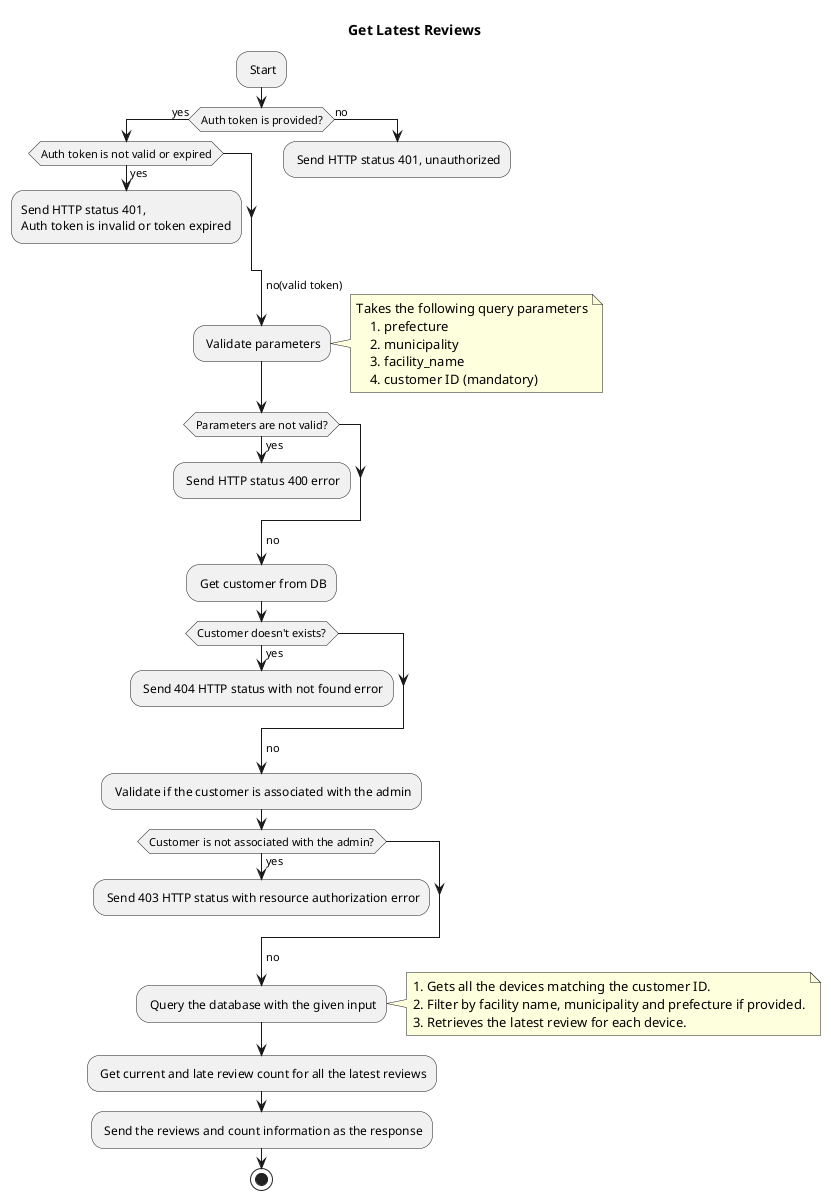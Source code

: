 @startuml latest-review
title Get Latest Reviews

: Start;
if (Auth token is provided?) then (yes)
    if (Auth token is not valid or expired) then (yes)
        :Send HTTP status 401,
        Auth token is invalid or token expired;
        kill
    endif
else (no)
    : Send HTTP status 401, unauthorized;
    kill
endif
->no(valid token);
: Validate parameters;
note right
    Takes the following query parameters
        1. prefecture
        2. municipality
        3. facility_name
        4. customer ID (mandatory)
end note
if (Parameters are not valid?) then (yes)
    : Send HTTP status 400 error;
    kill
endif
->no;
: Get customer from DB;
if (Customer doesn't exists?) then (yes)
    : Send 404 HTTP status with not found error;
    kill
endif
->no;
: Validate if the customer is associated with the admin;
if (Customer is not associated with the admin?) then (yes)
    : Send 403 HTTP status with resource authorization error;
    kill
endif
->no;
: Query the database with the given input;
note right
    1. Gets all the devices matching the customer ID.
    2. Filter by facility name, municipality and prefecture if provided.
    3. Retrieves the latest review for each device.
end note
: Get current and late review count for all the latest reviews;
: Send the reviews and count information as the response;
stop
@enduml
